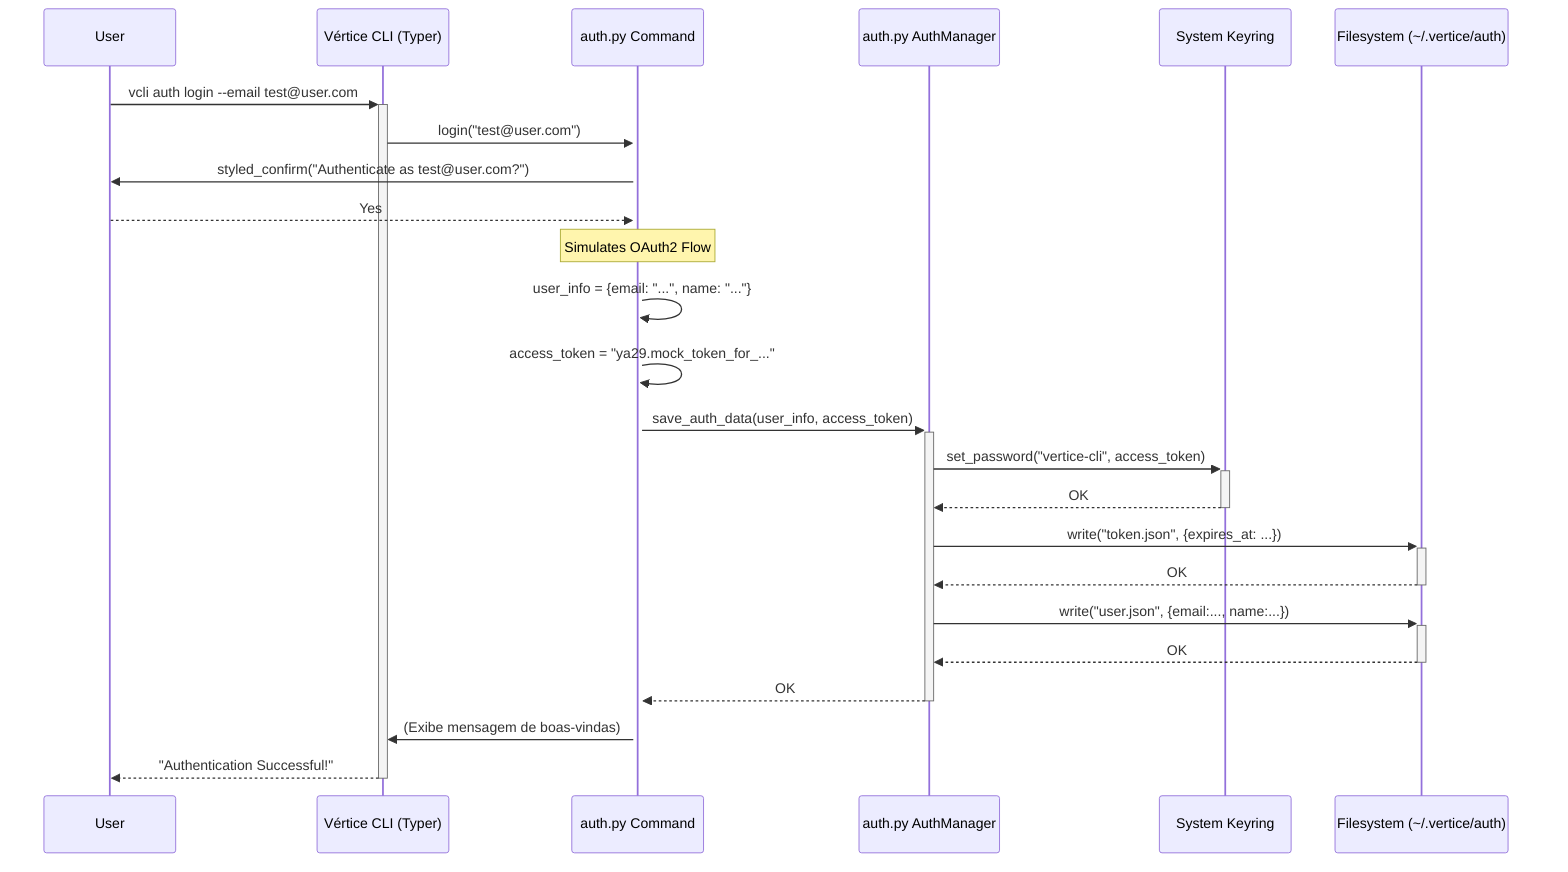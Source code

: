 sequenceDiagram
    participant User
    participant CLI_Typer as Vértice CLI (Typer)
    participant Cmd_Auth as auth.py Command
    participant AuthManager as auth.py AuthManager
    participant Keyring as System Keyring
    participant Filesystem as Filesystem (~/.vertice/auth)

    User->>+CLI_Typer: vcli auth login --email test@user.com
    CLI_Typer->>+Cmd_Auth: login("test@user.com")

    Cmd_Auth->>User: styled_confirm("Authenticate as test@user.com?")
    User-->>Cmd_Auth: Yes

    Note over Cmd_Auth: Simulates OAuth2 Flow
    Cmd_Auth->>Cmd_Auth: user_info = {email: "...", name: "..."}
    Cmd_Auth->>Cmd_Auth: access_token = "ya29.mock_token_for_..."

    Cmd_Auth->>+AuthManager: save_auth_data(user_info, access_token)
    AuthManager->>+Keyring: set_password("vertice-cli", access_token)
    Keyring-->>-AuthManager: OK

    AuthManager->>+Filesystem: write("token.json", {expires_at: ...})
    Filesystem-->>-AuthManager: OK

    AuthManager->>+Filesystem: write("user.json", {email:..., name:...})
    Filesystem-->>-AuthManager: OK

    AuthManager-->>-Cmd_Auth: OK
    Cmd_Auth->>CLI_Typer: (Exibe mensagem de boas-vindas)
    CLI_Typer-->>-User: "Authentication Successful!"